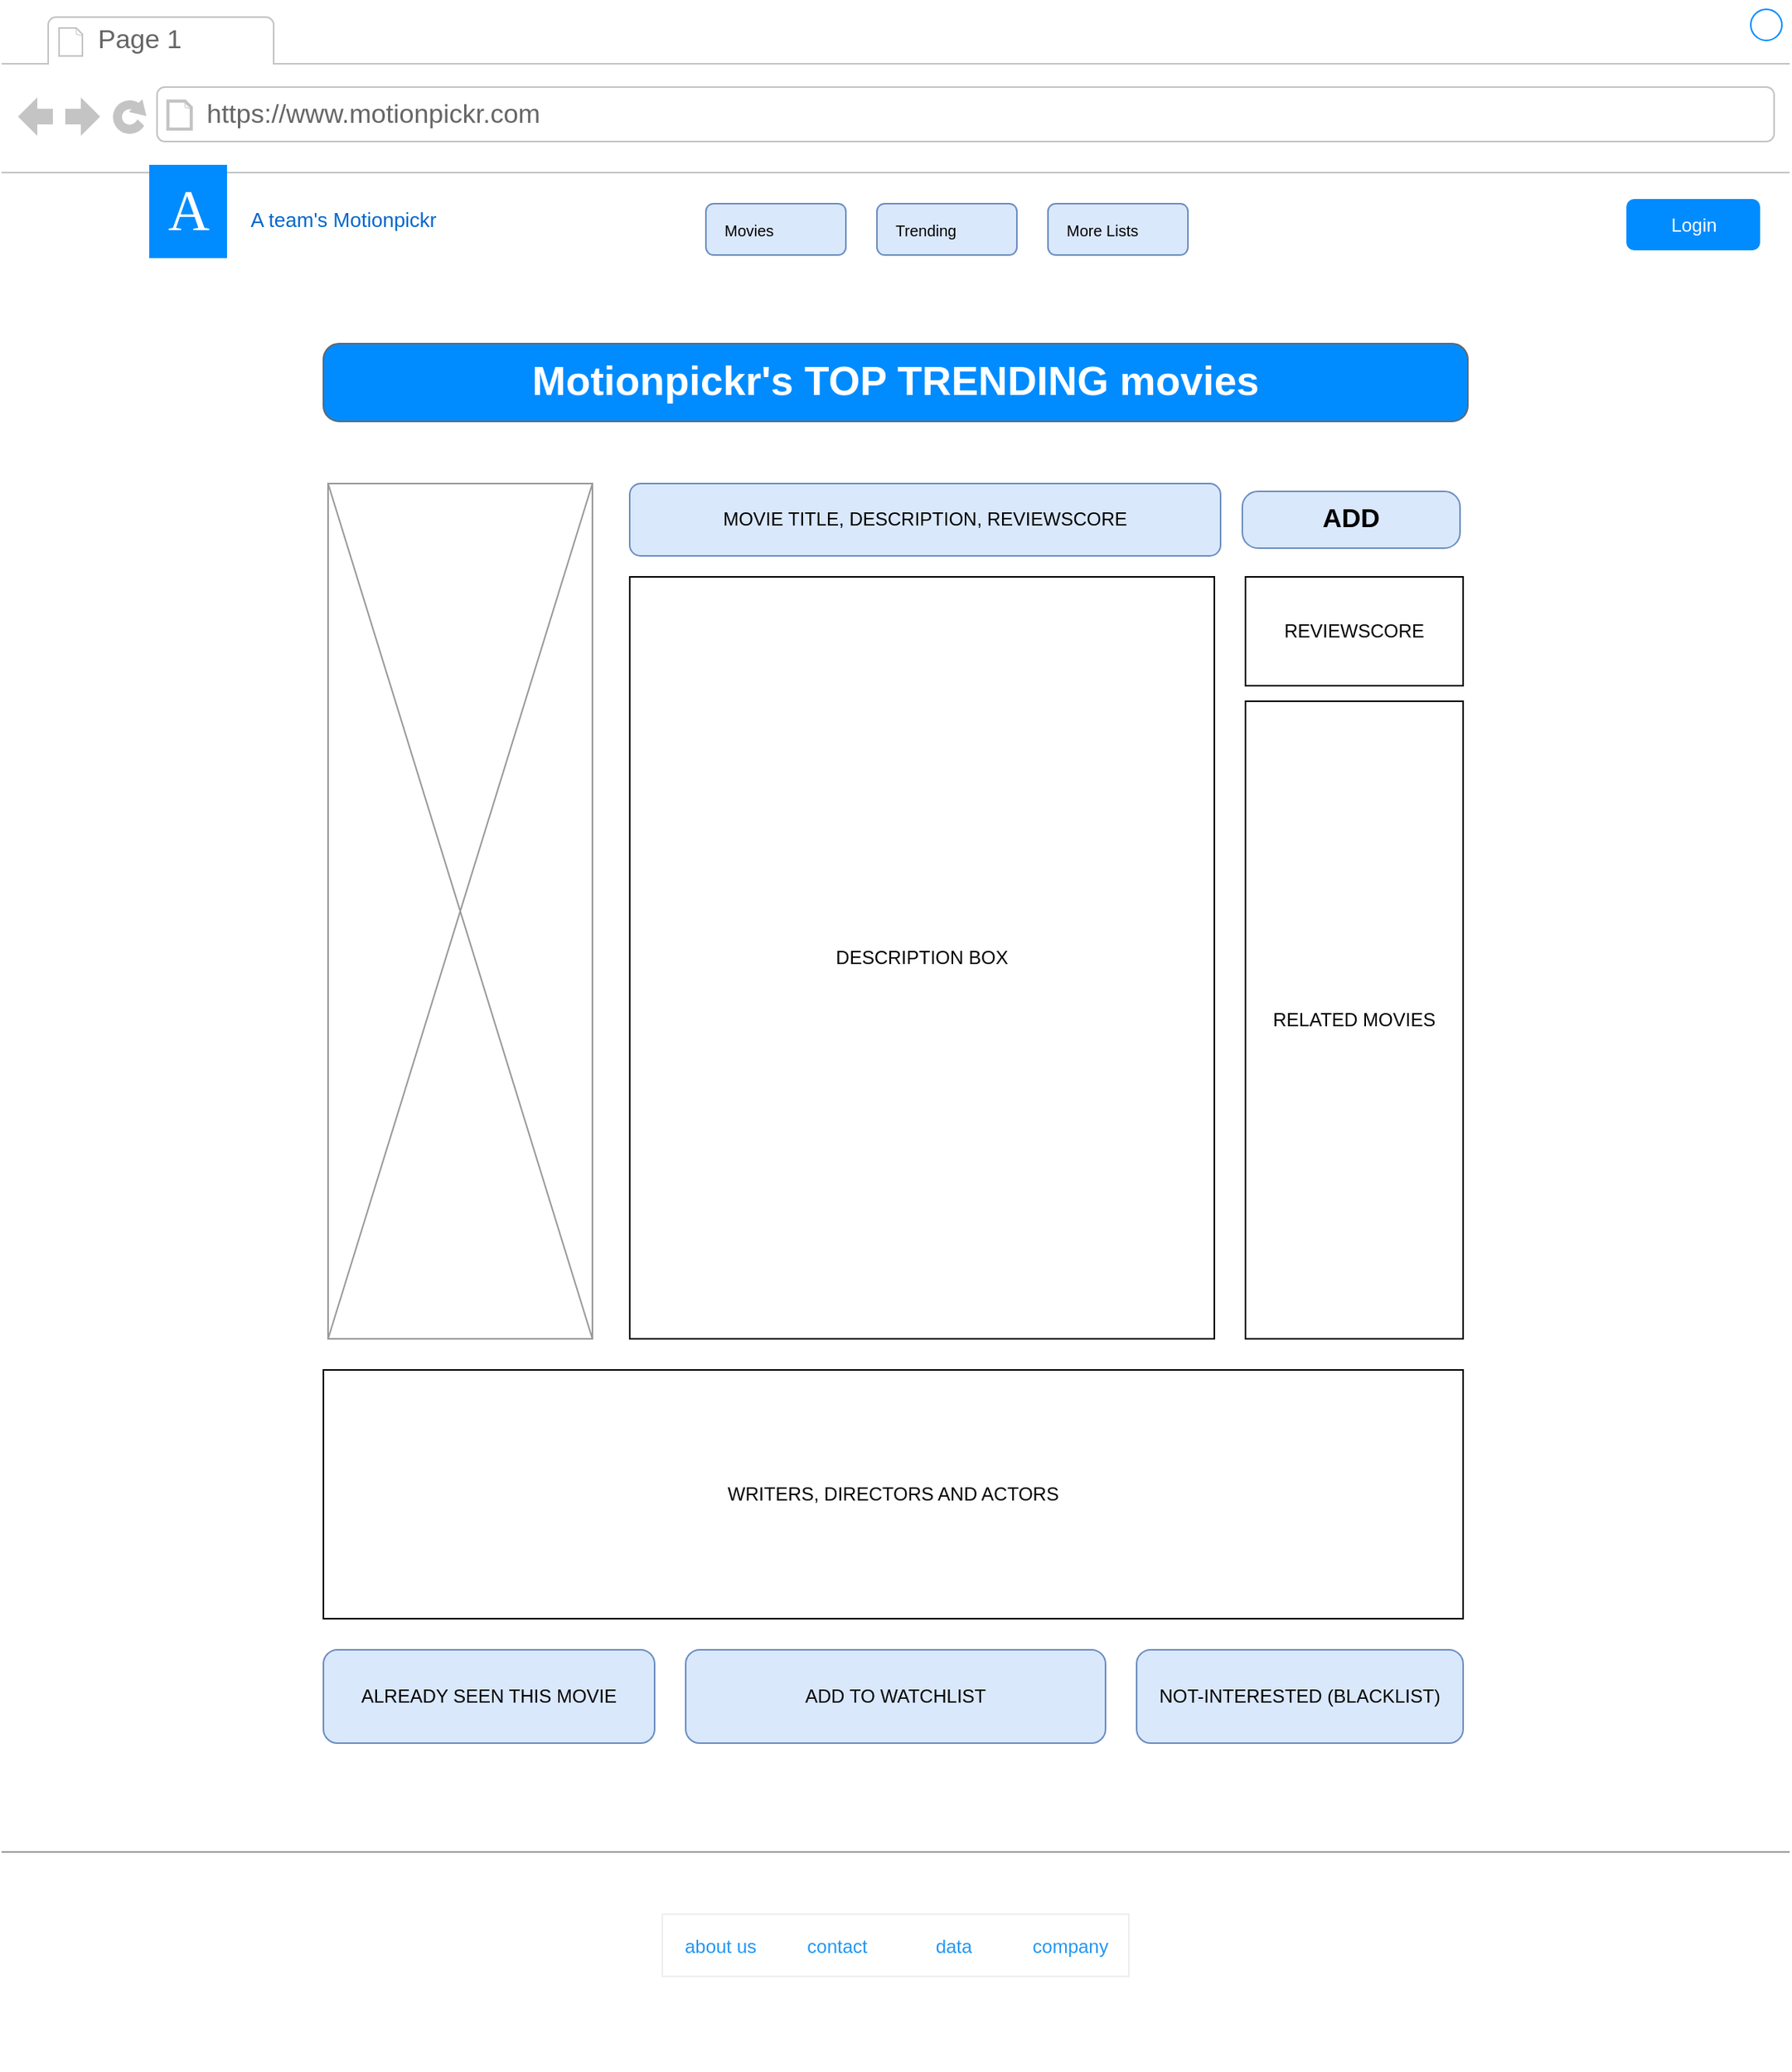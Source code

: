 <mxfile version="21.6.8" type="device">
  <diagram id="piDafpqhtRUU5qUU-vj8" name="Page-1">
    <mxGraphModel dx="1500" dy="1024" grid="1" gridSize="10" guides="1" tooltips="1" connect="1" arrows="1" fold="1" page="1" pageScale="1" pageWidth="827" pageHeight="1169" math="0" shadow="0">
      <root>
        <mxCell id="0" />
        <mxCell id="1" parent="0" />
        <mxCell id="8962rQQDY3VNNf6We3Pp-1" value="" style="strokeWidth=1;shadow=0;dashed=0;align=center;html=1;shape=mxgraph.mockup.containers.browserWindow;rSize=0;strokeColor2=#008cff;strokeColor3=#c4c4c4;mainText=,;recursiveResize=0;strokeColor=#FFFFFF;fontColor=#FFFFFF;" parent="1" vertex="1">
          <mxGeometry x="10" y="10" width="1150" height="1330" as="geometry" />
        </mxCell>
        <mxCell id="8962rQQDY3VNNf6We3Pp-2" value="Page 1" style="strokeWidth=1;shadow=0;dashed=0;align=center;html=1;shape=mxgraph.mockup.containers.anchor;fontSize=17;fontColor=#666666;align=left;" parent="8962rQQDY3VNNf6We3Pp-1" vertex="1">
          <mxGeometry x="60" y="12" width="110" height="26" as="geometry" />
        </mxCell>
        <mxCell id="8962rQQDY3VNNf6We3Pp-3" value="https://www.motionpickr.com" style="strokeWidth=1;shadow=0;dashed=0;align=center;html=1;shape=mxgraph.mockup.containers.anchor;rSize=0;fontSize=17;fontColor=#666666;align=left;" parent="8962rQQDY3VNNf6We3Pp-1" vertex="1">
          <mxGeometry x="130" y="60" width="250" height="26" as="geometry" />
        </mxCell>
        <mxCell id="8962rQQDY3VNNf6We3Pp-8" value="More Lists" style="rounded=1;fillColor=#dae8fc;strokeColor=#6c8ebf;html=1;align=left;fontSize=10;spacingLeft=10" parent="8962rQQDY3VNNf6We3Pp-1" vertex="1">
          <mxGeometry x="673" y="130" width="90" height="33" as="geometry" />
        </mxCell>
        <mxCell id="8962rQQDY3VNNf6We3Pp-10" value="Trending" style="rounded=1;fillColor=#dae8fc;strokeColor=#6c8ebf;html=1;align=left;fontSize=10;spacingLeft=10" parent="8962rQQDY3VNNf6We3Pp-1" vertex="1">
          <mxGeometry x="563" y="130" width="90" height="33" as="geometry" />
        </mxCell>
        <mxCell id="8962rQQDY3VNNf6We3Pp-12" value="Movies" style="rounded=1;fillColor=#dae8fc;strokeColor=#6c8ebf;html=1;align=left;fontSize=10;spacingLeft=10" parent="8962rQQDY3VNNf6We3Pp-1" vertex="1">
          <mxGeometry x="453" y="130" width="90" height="33" as="geometry" />
        </mxCell>
        <mxCell id="8962rQQDY3VNNf6We3Pp-14" value="Login" style="rounded=1;align=center;strokeColor=none;html=1;fontColor=#ffffff;fontSize=12;fillColor=#008CFF;" parent="8962rQQDY3VNNf6We3Pp-1" vertex="1">
          <mxGeometry x="1045" y="127" width="86" height="33" as="geometry" />
        </mxCell>
        <mxCell id="8962rQQDY3VNNf6We3Pp-16" value="A team&#39;s Motionpickr" style="text;html=1;strokeColor=none;fillColor=none;align=center;verticalAlign=middle;whiteSpace=wrap;rounded=0;fontSize=13;fontColor=#0066CC;" parent="8962rQQDY3VNNf6We3Pp-1" vertex="1">
          <mxGeometry x="140" y="130" width="160" height="20" as="geometry" />
        </mxCell>
        <mxCell id="8962rQQDY3VNNf6We3Pp-18" value="" style="verticalLabelPosition=bottom;shadow=0;dashed=0;align=center;html=1;verticalAlign=top;strokeWidth=1;shape=mxgraph.mockup.graphics.simpleIcon;strokeColor=#999999;fontSize=13;fontColor=#0066CC;" parent="8962rQQDY3VNNf6We3Pp-1" vertex="1">
          <mxGeometry x="210" y="310" width="170" height="550" as="geometry" />
        </mxCell>
        <mxCell id="8962rQQDY3VNNf6We3Pp-27" value="" style="strokeWidth=1;shadow=0;dashed=0;align=center;html=1;shape=mxgraph.mockup.buttons.multiButton;fillColor=#008cff;strokeColor=#666666;mainText=;subText=;fontSize=13;fontColor=#0066CC;" parent="8962rQQDY3VNNf6We3Pp-1" vertex="1">
          <mxGeometry x="207" y="220" width="736" height="50" as="geometry" />
        </mxCell>
        <mxCell id="8962rQQDY3VNNf6We3Pp-28" value="&lt;font style=&quot;font-size: 26px;&quot;&gt;Motionpickr&#39;s TOP TRENDING movies&lt;/font&gt;" style="strokeWidth=1;shadow=0;dashed=0;align=center;html=1;shape=mxgraph.mockup.anchor;fontSize=16;fontColor=#ffffff;fontStyle=1;whiteSpace=wrap;" parent="8962rQQDY3VNNf6We3Pp-27" vertex="1">
          <mxGeometry y="14" width="736" height="20" as="geometry" />
        </mxCell>
        <mxCell id="8962rQQDY3VNNf6We3Pp-29" value="" style="strokeWidth=1;shadow=0;dashed=0;align=center;html=1;shape=mxgraph.mockup.anchor;fontSize=12;fontColor=#ffffff;fontStyle=1;whiteSpace=wrap;" parent="8962rQQDY3VNNf6We3Pp-27" vertex="1">
          <mxGeometry y="30" width="736" height="10" as="geometry" />
        </mxCell>
        <mxCell id="8962rQQDY3VNNf6We3Pp-35" value="" style="verticalLabelPosition=bottom;shadow=0;dashed=0;align=center;html=1;verticalAlign=top;strokeWidth=1;shape=mxgraph.mockup.markup.line;strokeColor=#999999;fillColor=#008CFF;fontSize=13;fontColor=#0066CC;" parent="8962rQQDY3VNNf6We3Pp-1" vertex="1">
          <mxGeometry y="1180" width="1150" height="20" as="geometry" />
        </mxCell>
        <mxCell id="8962rQQDY3VNNf6We3Pp-30" value="" style="shape=rect;fillColor=#ffffff;strokeColor=#eeeeee;shadow=0;fontSize=13;fontColor=#0066CC;" parent="8962rQQDY3VNNf6We3Pp-1" vertex="1">
          <mxGeometry x="425" y="1230" width="300" height="40" as="geometry" />
        </mxCell>
        <mxCell id="8962rQQDY3VNNf6We3Pp-31" value="about us" style="shape=rect;strokeColor=none;fillColor=none;fontSize=12;fontColor=#2196F3;dashed=0;" parent="8962rQQDY3VNNf6We3Pp-30" vertex="1">
          <mxGeometry width="75" height="40" as="geometry" />
        </mxCell>
        <mxCell id="8962rQQDY3VNNf6We3Pp-32" value="contact" style="shape=rect;strokeColor=none;fillColor=none;fontSize=12;fontColor=#2196F3;dashed=0;" parent="8962rQQDY3VNNf6We3Pp-30" vertex="1">
          <mxGeometry x="75" width="75" height="40" as="geometry" />
        </mxCell>
        <mxCell id="8962rQQDY3VNNf6We3Pp-33" value="data" style="shape=rect;strokeColor=none;fillColor=none;fontSize=12;fontColor=#2196F3;dashed=0;" parent="8962rQQDY3VNNf6We3Pp-30" vertex="1">
          <mxGeometry x="150" width="75" height="40" as="geometry" />
        </mxCell>
        <mxCell id="8962rQQDY3VNNf6We3Pp-34" value="company" style="shape=rect;strokeColor=none;fillColor=none;fontSize=12;fontColor=#2196F3;dashed=0;" parent="8962rQQDY3VNNf6We3Pp-30" vertex="1">
          <mxGeometry x="225" width="75" height="40" as="geometry" />
        </mxCell>
        <mxCell id="8962rQQDY3VNNf6We3Pp-36" value="" style="shape=image;html=1;verticalAlign=top;verticalLabelPosition=bottom;labelBackgroundColor=#ffffff;imageAspect=0;aspect=fixed;image=https://cdn3.iconfinder.com/data/icons/peelicons-vol-1/50/LinkedIn-128.png;fillColor=#008CFF;fontSize=13;fontColor=#0066CC;" parent="8962rQQDY3VNNf6We3Pp-1" vertex="1">
          <mxGeometry x="870" y="1235" width="30" height="30" as="geometry" />
        </mxCell>
        <mxCell id="8962rQQDY3VNNf6We3Pp-37" value="" style="shape=image;html=1;verticalAlign=top;verticalLabelPosition=bottom;labelBackgroundColor=#ffffff;imageAspect=0;aspect=fixed;image=https://cdn3.iconfinder.com/data/icons/peelicons-vol-1/50/Facebook-128.png;fillColor=#008CFF;fontSize=13;fontColor=#0066CC;" parent="8962rQQDY3VNNf6We3Pp-1" vertex="1">
          <mxGeometry x="920" y="1235" width="30" height="30" as="geometry" />
        </mxCell>
        <mxCell id="8962rQQDY3VNNf6We3Pp-38" value="" style="shape=image;html=1;verticalAlign=top;verticalLabelPosition=bottom;labelBackgroundColor=#ffffff;imageAspect=0;aspect=fixed;image=https://cdn3.iconfinder.com/data/icons/peelicons-vol-1/50/Twitter-128.png;fillColor=#008CFF;fontSize=13;fontColor=#0066CC;" parent="8962rQQDY3VNNf6We3Pp-1" vertex="1">
          <mxGeometry x="970" y="1235" width="30" height="30" as="geometry" />
        </mxCell>
        <mxCell id="seymav8gBYocV3_De4xC-2" value="A" style="text;html=1;align=center;verticalAlign=middle;resizable=0;points=[];autosize=1;fontSize=37;fontFamily=Tahoma;fillColor=#008CFF;fontColor=#FFFFFF;" parent="8962rQQDY3VNNf6We3Pp-1" vertex="1">
          <mxGeometry x="95" y="105" width="50" height="60" as="geometry" />
        </mxCell>
        <mxCell id="_XUjtxAGEqaRzH2vSNP1-1" value="MOVIE TITLE, DESCRIPTION, REVIEWSCORE" style="rounded=1;whiteSpace=wrap;html=1;fillColor=#dae8fc;strokeColor=#6c8ebf;" vertex="1" parent="8962rQQDY3VNNf6We3Pp-1">
          <mxGeometry x="404" y="310" width="380" height="46.5" as="geometry" />
        </mxCell>
        <mxCell id="_XUjtxAGEqaRzH2vSNP1-147" value="" style="edgeStyle=orthogonalEdgeStyle;rounded=0;orthogonalLoop=1;jettySize=auto;html=1;" edge="1" parent="8962rQQDY3VNNf6We3Pp-1" source="_XUjtxAGEqaRzH2vSNP1-3">
          <mxGeometry relative="1" as="geometry">
            <mxPoint x="380.0" y="425" as="targetPoint" />
          </mxGeometry>
        </mxCell>
        <mxCell id="_XUjtxAGEqaRzH2vSNP1-12" value="ADD" style="strokeWidth=1;shadow=0;dashed=0;align=center;html=1;shape=mxgraph.mockup.buttons.button;strokeColor=#6c8ebf;mainText=;buttonStyle=round;fontSize=17;fontStyle=1;fillColor=#dae8fc;whiteSpace=wrap;" vertex="1" parent="8962rQQDY3VNNf6We3Pp-1">
          <mxGeometry x="798" y="315" width="140" height="36.5" as="geometry" />
        </mxCell>
        <mxCell id="_XUjtxAGEqaRzH2vSNP1-157" value="DESCRIPTION BOX" style="rounded=0;whiteSpace=wrap;html=1;" vertex="1" parent="8962rQQDY3VNNf6We3Pp-1">
          <mxGeometry x="404" y="370" width="376" height="490" as="geometry" />
        </mxCell>
        <mxCell id="_XUjtxAGEqaRzH2vSNP1-159" value="REVIEWSCORE" style="rounded=0;whiteSpace=wrap;html=1;" vertex="1" parent="8962rQQDY3VNNf6We3Pp-1">
          <mxGeometry x="800" y="370" width="140" height="70" as="geometry" />
        </mxCell>
        <mxCell id="_XUjtxAGEqaRzH2vSNP1-160" value="RELATED MOVIES" style="rounded=0;whiteSpace=wrap;html=1;" vertex="1" parent="8962rQQDY3VNNf6We3Pp-1">
          <mxGeometry x="800" y="450" width="140" height="410" as="geometry" />
        </mxCell>
        <mxCell id="_XUjtxAGEqaRzH2vSNP1-161" value="WRITERS, DIRECTORS AND ACTORS" style="rounded=0;whiteSpace=wrap;html=1;" vertex="1" parent="8962rQQDY3VNNf6We3Pp-1">
          <mxGeometry x="207" y="880" width="733" height="160" as="geometry" />
        </mxCell>
        <mxCell id="_XUjtxAGEqaRzH2vSNP1-162" value="ADD TO WATCHLIST" style="rounded=1;whiteSpace=wrap;html=1;fillColor=#dae8fc;strokeColor=#6c8ebf;" vertex="1" parent="8962rQQDY3VNNf6We3Pp-1">
          <mxGeometry x="440" y="1060" width="270" height="60" as="geometry" />
        </mxCell>
        <mxCell id="_XUjtxAGEqaRzH2vSNP1-163" value="ALREADY SEEN THIS MOVIE" style="rounded=1;whiteSpace=wrap;html=1;fillColor=#dae8fc;strokeColor=#6c8ebf;" vertex="1" parent="8962rQQDY3VNNf6We3Pp-1">
          <mxGeometry x="207" y="1060" width="213" height="60" as="geometry" />
        </mxCell>
        <mxCell id="_XUjtxAGEqaRzH2vSNP1-164" value="NOT-INTERESTED (BLACKLIST)" style="rounded=1;whiteSpace=wrap;html=1;fillColor=#dae8fc;strokeColor=#6c8ebf;" vertex="1" parent="8962rQQDY3VNNf6We3Pp-1">
          <mxGeometry x="730" y="1060" width="210" height="60" as="geometry" />
        </mxCell>
      </root>
    </mxGraphModel>
  </diagram>
</mxfile>
